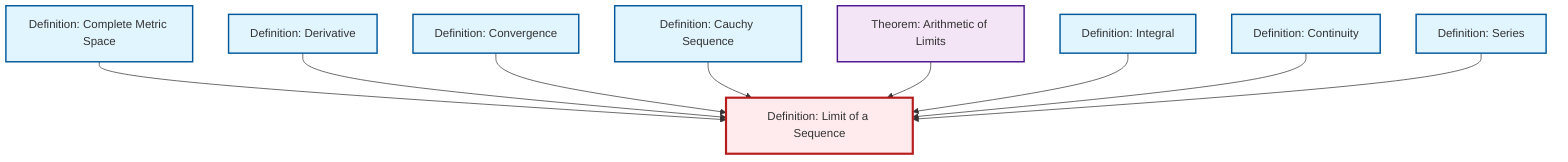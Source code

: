 graph TD
    classDef definition fill:#e1f5fe,stroke:#01579b,stroke-width:2px
    classDef theorem fill:#f3e5f5,stroke:#4a148c,stroke-width:2px
    classDef axiom fill:#fff3e0,stroke:#e65100,stroke-width:2px
    classDef example fill:#e8f5e9,stroke:#1b5e20,stroke-width:2px
    classDef current fill:#ffebee,stroke:#b71c1c,stroke-width:3px
    def-limit["Definition: Limit of a Sequence"]:::definition
    def-integral["Definition: Integral"]:::definition
    def-complete-metric-space["Definition: Complete Metric Space"]:::definition
    def-derivative["Definition: Derivative"]:::definition
    def-series["Definition: Series"]:::definition
    def-convergence["Definition: Convergence"]:::definition
    def-continuity["Definition: Continuity"]:::definition
    def-cauchy-sequence["Definition: Cauchy Sequence"]:::definition
    thm-limit-arithmetic["Theorem: Arithmetic of Limits"]:::theorem
    def-complete-metric-space --> def-limit
    def-derivative --> def-limit
    def-convergence --> def-limit
    def-cauchy-sequence --> def-limit
    thm-limit-arithmetic --> def-limit
    def-integral --> def-limit
    def-continuity --> def-limit
    def-series --> def-limit
    class def-limit current